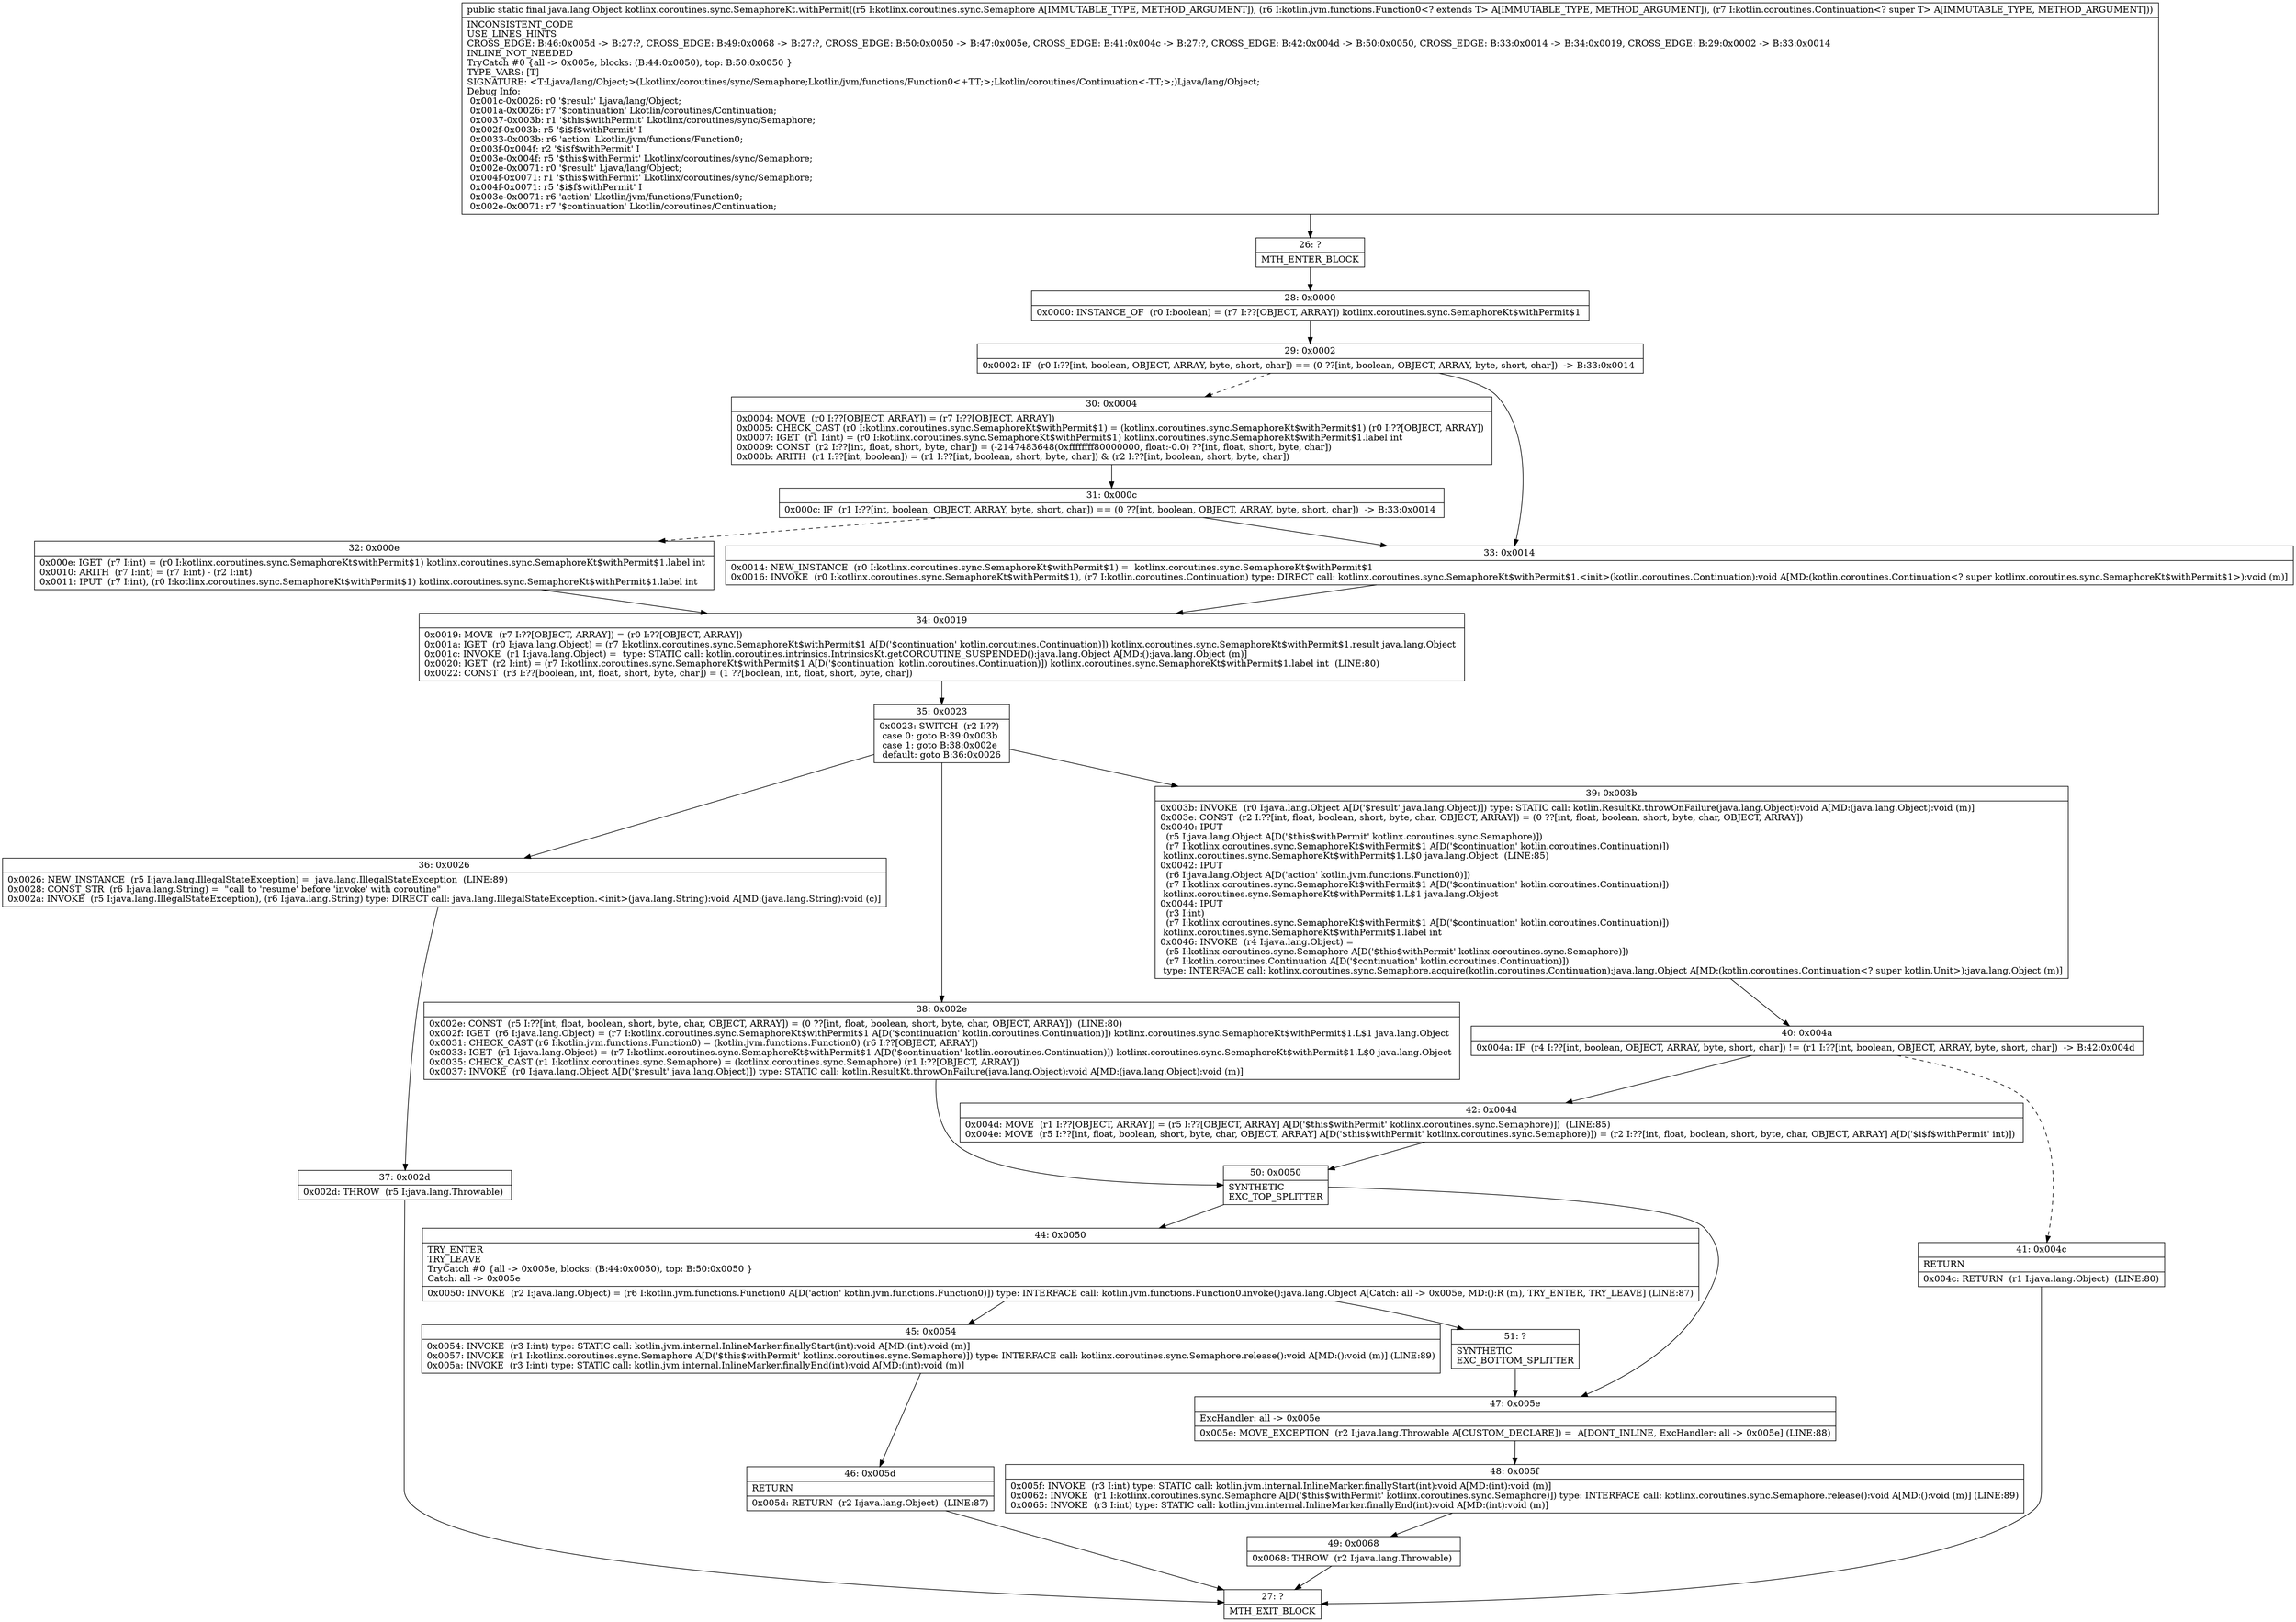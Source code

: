 digraph "CFG forkotlinx.coroutines.sync.SemaphoreKt.withPermit(Lkotlinx\/coroutines\/sync\/Semaphore;Lkotlin\/jvm\/functions\/Function0;Lkotlin\/coroutines\/Continuation;)Ljava\/lang\/Object;" {
Node_26 [shape=record,label="{26\:\ ?|MTH_ENTER_BLOCK\l}"];
Node_28 [shape=record,label="{28\:\ 0x0000|0x0000: INSTANCE_OF  (r0 I:boolean) = (r7 I:??[OBJECT, ARRAY]) kotlinx.coroutines.sync.SemaphoreKt$withPermit$1 \l}"];
Node_29 [shape=record,label="{29\:\ 0x0002|0x0002: IF  (r0 I:??[int, boolean, OBJECT, ARRAY, byte, short, char]) == (0 ??[int, boolean, OBJECT, ARRAY, byte, short, char])  \-\> B:33:0x0014 \l}"];
Node_30 [shape=record,label="{30\:\ 0x0004|0x0004: MOVE  (r0 I:??[OBJECT, ARRAY]) = (r7 I:??[OBJECT, ARRAY]) \l0x0005: CHECK_CAST (r0 I:kotlinx.coroutines.sync.SemaphoreKt$withPermit$1) = (kotlinx.coroutines.sync.SemaphoreKt$withPermit$1) (r0 I:??[OBJECT, ARRAY]) \l0x0007: IGET  (r1 I:int) = (r0 I:kotlinx.coroutines.sync.SemaphoreKt$withPermit$1) kotlinx.coroutines.sync.SemaphoreKt$withPermit$1.label int \l0x0009: CONST  (r2 I:??[int, float, short, byte, char]) = (\-2147483648(0xffffffff80000000, float:\-0.0) ??[int, float, short, byte, char]) \l0x000b: ARITH  (r1 I:??[int, boolean]) = (r1 I:??[int, boolean, short, byte, char]) & (r2 I:??[int, boolean, short, byte, char]) \l}"];
Node_31 [shape=record,label="{31\:\ 0x000c|0x000c: IF  (r1 I:??[int, boolean, OBJECT, ARRAY, byte, short, char]) == (0 ??[int, boolean, OBJECT, ARRAY, byte, short, char])  \-\> B:33:0x0014 \l}"];
Node_32 [shape=record,label="{32\:\ 0x000e|0x000e: IGET  (r7 I:int) = (r0 I:kotlinx.coroutines.sync.SemaphoreKt$withPermit$1) kotlinx.coroutines.sync.SemaphoreKt$withPermit$1.label int \l0x0010: ARITH  (r7 I:int) = (r7 I:int) \- (r2 I:int) \l0x0011: IPUT  (r7 I:int), (r0 I:kotlinx.coroutines.sync.SemaphoreKt$withPermit$1) kotlinx.coroutines.sync.SemaphoreKt$withPermit$1.label int \l}"];
Node_34 [shape=record,label="{34\:\ 0x0019|0x0019: MOVE  (r7 I:??[OBJECT, ARRAY]) = (r0 I:??[OBJECT, ARRAY]) \l0x001a: IGET  (r0 I:java.lang.Object) = (r7 I:kotlinx.coroutines.sync.SemaphoreKt$withPermit$1 A[D('$continuation' kotlin.coroutines.Continuation)]) kotlinx.coroutines.sync.SemaphoreKt$withPermit$1.result java.lang.Object \l0x001c: INVOKE  (r1 I:java.lang.Object) =  type: STATIC call: kotlin.coroutines.intrinsics.IntrinsicsKt.getCOROUTINE_SUSPENDED():java.lang.Object A[MD:():java.lang.Object (m)]\l0x0020: IGET  (r2 I:int) = (r7 I:kotlinx.coroutines.sync.SemaphoreKt$withPermit$1 A[D('$continuation' kotlin.coroutines.Continuation)]) kotlinx.coroutines.sync.SemaphoreKt$withPermit$1.label int  (LINE:80)\l0x0022: CONST  (r3 I:??[boolean, int, float, short, byte, char]) = (1 ??[boolean, int, float, short, byte, char]) \l}"];
Node_35 [shape=record,label="{35\:\ 0x0023|0x0023: SWITCH  (r2 I:??)\l case 0: goto B:39:0x003b\l case 1: goto B:38:0x002e\l default: goto B:36:0x0026 \l}"];
Node_36 [shape=record,label="{36\:\ 0x0026|0x0026: NEW_INSTANCE  (r5 I:java.lang.IllegalStateException) =  java.lang.IllegalStateException  (LINE:89)\l0x0028: CONST_STR  (r6 I:java.lang.String) =  \"call to 'resume' before 'invoke' with coroutine\" \l0x002a: INVOKE  (r5 I:java.lang.IllegalStateException), (r6 I:java.lang.String) type: DIRECT call: java.lang.IllegalStateException.\<init\>(java.lang.String):void A[MD:(java.lang.String):void (c)]\l}"];
Node_37 [shape=record,label="{37\:\ 0x002d|0x002d: THROW  (r5 I:java.lang.Throwable) \l}"];
Node_27 [shape=record,label="{27\:\ ?|MTH_EXIT_BLOCK\l}"];
Node_38 [shape=record,label="{38\:\ 0x002e|0x002e: CONST  (r5 I:??[int, float, boolean, short, byte, char, OBJECT, ARRAY]) = (0 ??[int, float, boolean, short, byte, char, OBJECT, ARRAY])  (LINE:80)\l0x002f: IGET  (r6 I:java.lang.Object) = (r7 I:kotlinx.coroutines.sync.SemaphoreKt$withPermit$1 A[D('$continuation' kotlin.coroutines.Continuation)]) kotlinx.coroutines.sync.SemaphoreKt$withPermit$1.L$1 java.lang.Object \l0x0031: CHECK_CAST (r6 I:kotlin.jvm.functions.Function0) = (kotlin.jvm.functions.Function0) (r6 I:??[OBJECT, ARRAY]) \l0x0033: IGET  (r1 I:java.lang.Object) = (r7 I:kotlinx.coroutines.sync.SemaphoreKt$withPermit$1 A[D('$continuation' kotlin.coroutines.Continuation)]) kotlinx.coroutines.sync.SemaphoreKt$withPermit$1.L$0 java.lang.Object \l0x0035: CHECK_CAST (r1 I:kotlinx.coroutines.sync.Semaphore) = (kotlinx.coroutines.sync.Semaphore) (r1 I:??[OBJECT, ARRAY]) \l0x0037: INVOKE  (r0 I:java.lang.Object A[D('$result' java.lang.Object)]) type: STATIC call: kotlin.ResultKt.throwOnFailure(java.lang.Object):void A[MD:(java.lang.Object):void (m)]\l}"];
Node_50 [shape=record,label="{50\:\ 0x0050|SYNTHETIC\lEXC_TOP_SPLITTER\l}"];
Node_44 [shape=record,label="{44\:\ 0x0050|TRY_ENTER\lTRY_LEAVE\lTryCatch #0 \{all \-\> 0x005e, blocks: (B:44:0x0050), top: B:50:0x0050 \}\lCatch: all \-\> 0x005e\l|0x0050: INVOKE  (r2 I:java.lang.Object) = (r6 I:kotlin.jvm.functions.Function0 A[D('action' kotlin.jvm.functions.Function0)]) type: INTERFACE call: kotlin.jvm.functions.Function0.invoke():java.lang.Object A[Catch: all \-\> 0x005e, MD:():R (m), TRY_ENTER, TRY_LEAVE] (LINE:87)\l}"];
Node_45 [shape=record,label="{45\:\ 0x0054|0x0054: INVOKE  (r3 I:int) type: STATIC call: kotlin.jvm.internal.InlineMarker.finallyStart(int):void A[MD:(int):void (m)]\l0x0057: INVOKE  (r1 I:kotlinx.coroutines.sync.Semaphore A[D('$this$withPermit' kotlinx.coroutines.sync.Semaphore)]) type: INTERFACE call: kotlinx.coroutines.sync.Semaphore.release():void A[MD:():void (m)] (LINE:89)\l0x005a: INVOKE  (r3 I:int) type: STATIC call: kotlin.jvm.internal.InlineMarker.finallyEnd(int):void A[MD:(int):void (m)]\l}"];
Node_46 [shape=record,label="{46\:\ 0x005d|RETURN\l|0x005d: RETURN  (r2 I:java.lang.Object)  (LINE:87)\l}"];
Node_51 [shape=record,label="{51\:\ ?|SYNTHETIC\lEXC_BOTTOM_SPLITTER\l}"];
Node_47 [shape=record,label="{47\:\ 0x005e|ExcHandler: all \-\> 0x005e\l|0x005e: MOVE_EXCEPTION  (r2 I:java.lang.Throwable A[CUSTOM_DECLARE]) =  A[DONT_INLINE, ExcHandler: all \-\> 0x005e] (LINE:88)\l}"];
Node_48 [shape=record,label="{48\:\ 0x005f|0x005f: INVOKE  (r3 I:int) type: STATIC call: kotlin.jvm.internal.InlineMarker.finallyStart(int):void A[MD:(int):void (m)]\l0x0062: INVOKE  (r1 I:kotlinx.coroutines.sync.Semaphore A[D('$this$withPermit' kotlinx.coroutines.sync.Semaphore)]) type: INTERFACE call: kotlinx.coroutines.sync.Semaphore.release():void A[MD:():void (m)] (LINE:89)\l0x0065: INVOKE  (r3 I:int) type: STATIC call: kotlin.jvm.internal.InlineMarker.finallyEnd(int):void A[MD:(int):void (m)]\l}"];
Node_49 [shape=record,label="{49\:\ 0x0068|0x0068: THROW  (r2 I:java.lang.Throwable) \l}"];
Node_39 [shape=record,label="{39\:\ 0x003b|0x003b: INVOKE  (r0 I:java.lang.Object A[D('$result' java.lang.Object)]) type: STATIC call: kotlin.ResultKt.throwOnFailure(java.lang.Object):void A[MD:(java.lang.Object):void (m)]\l0x003e: CONST  (r2 I:??[int, float, boolean, short, byte, char, OBJECT, ARRAY]) = (0 ??[int, float, boolean, short, byte, char, OBJECT, ARRAY]) \l0x0040: IPUT  \l  (r5 I:java.lang.Object A[D('$this$withPermit' kotlinx.coroutines.sync.Semaphore)])\l  (r7 I:kotlinx.coroutines.sync.SemaphoreKt$withPermit$1 A[D('$continuation' kotlin.coroutines.Continuation)])\l kotlinx.coroutines.sync.SemaphoreKt$withPermit$1.L$0 java.lang.Object  (LINE:85)\l0x0042: IPUT  \l  (r6 I:java.lang.Object A[D('action' kotlin.jvm.functions.Function0)])\l  (r7 I:kotlinx.coroutines.sync.SemaphoreKt$withPermit$1 A[D('$continuation' kotlin.coroutines.Continuation)])\l kotlinx.coroutines.sync.SemaphoreKt$withPermit$1.L$1 java.lang.Object \l0x0044: IPUT  \l  (r3 I:int)\l  (r7 I:kotlinx.coroutines.sync.SemaphoreKt$withPermit$1 A[D('$continuation' kotlin.coroutines.Continuation)])\l kotlinx.coroutines.sync.SemaphoreKt$withPermit$1.label int \l0x0046: INVOKE  (r4 I:java.lang.Object) = \l  (r5 I:kotlinx.coroutines.sync.Semaphore A[D('$this$withPermit' kotlinx.coroutines.sync.Semaphore)])\l  (r7 I:kotlin.coroutines.Continuation A[D('$continuation' kotlin.coroutines.Continuation)])\l type: INTERFACE call: kotlinx.coroutines.sync.Semaphore.acquire(kotlin.coroutines.Continuation):java.lang.Object A[MD:(kotlin.coroutines.Continuation\<? super kotlin.Unit\>):java.lang.Object (m)]\l}"];
Node_40 [shape=record,label="{40\:\ 0x004a|0x004a: IF  (r4 I:??[int, boolean, OBJECT, ARRAY, byte, short, char]) != (r1 I:??[int, boolean, OBJECT, ARRAY, byte, short, char])  \-\> B:42:0x004d \l}"];
Node_41 [shape=record,label="{41\:\ 0x004c|RETURN\l|0x004c: RETURN  (r1 I:java.lang.Object)  (LINE:80)\l}"];
Node_42 [shape=record,label="{42\:\ 0x004d|0x004d: MOVE  (r1 I:??[OBJECT, ARRAY]) = (r5 I:??[OBJECT, ARRAY] A[D('$this$withPermit' kotlinx.coroutines.sync.Semaphore)])  (LINE:85)\l0x004e: MOVE  (r5 I:??[int, float, boolean, short, byte, char, OBJECT, ARRAY] A[D('$this$withPermit' kotlinx.coroutines.sync.Semaphore)]) = (r2 I:??[int, float, boolean, short, byte, char, OBJECT, ARRAY] A[D('$i$f$withPermit' int)]) \l}"];
Node_33 [shape=record,label="{33\:\ 0x0014|0x0014: NEW_INSTANCE  (r0 I:kotlinx.coroutines.sync.SemaphoreKt$withPermit$1) =  kotlinx.coroutines.sync.SemaphoreKt$withPermit$1 \l0x0016: INVOKE  (r0 I:kotlinx.coroutines.sync.SemaphoreKt$withPermit$1), (r7 I:kotlin.coroutines.Continuation) type: DIRECT call: kotlinx.coroutines.sync.SemaphoreKt$withPermit$1.\<init\>(kotlin.coroutines.Continuation):void A[MD:(kotlin.coroutines.Continuation\<? super kotlinx.coroutines.sync.SemaphoreKt$withPermit$1\>):void (m)]\l}"];
MethodNode[shape=record,label="{public static final java.lang.Object kotlinx.coroutines.sync.SemaphoreKt.withPermit((r5 I:kotlinx.coroutines.sync.Semaphore A[IMMUTABLE_TYPE, METHOD_ARGUMENT]), (r6 I:kotlin.jvm.functions.Function0\<? extends T\> A[IMMUTABLE_TYPE, METHOD_ARGUMENT]), (r7 I:kotlin.coroutines.Continuation\<? super T\> A[IMMUTABLE_TYPE, METHOD_ARGUMENT]))  | INCONSISTENT_CODE\lUSE_LINES_HINTS\lCROSS_EDGE: B:46:0x005d \-\> B:27:?, CROSS_EDGE: B:49:0x0068 \-\> B:27:?, CROSS_EDGE: B:50:0x0050 \-\> B:47:0x005e, CROSS_EDGE: B:41:0x004c \-\> B:27:?, CROSS_EDGE: B:42:0x004d \-\> B:50:0x0050, CROSS_EDGE: B:33:0x0014 \-\> B:34:0x0019, CROSS_EDGE: B:29:0x0002 \-\> B:33:0x0014\lINLINE_NOT_NEEDED\lTryCatch #0 \{all \-\> 0x005e, blocks: (B:44:0x0050), top: B:50:0x0050 \}\lTYPE_VARS: [T]\lSIGNATURE: \<T:Ljava\/lang\/Object;\>(Lkotlinx\/coroutines\/sync\/Semaphore;Lkotlin\/jvm\/functions\/Function0\<+TT;\>;Lkotlin\/coroutines\/Continuation\<\-TT;\>;)Ljava\/lang\/Object;\lDebug Info:\l  0x001c\-0x0026: r0 '$result' Ljava\/lang\/Object;\l  0x001a\-0x0026: r7 '$continuation' Lkotlin\/coroutines\/Continuation;\l  0x0037\-0x003b: r1 '$this$withPermit' Lkotlinx\/coroutines\/sync\/Semaphore;\l  0x002f\-0x003b: r5 '$i$f$withPermit' I\l  0x0033\-0x003b: r6 'action' Lkotlin\/jvm\/functions\/Function0;\l  0x003f\-0x004f: r2 '$i$f$withPermit' I\l  0x003e\-0x004f: r5 '$this$withPermit' Lkotlinx\/coroutines\/sync\/Semaphore;\l  0x002e\-0x0071: r0 '$result' Ljava\/lang\/Object;\l  0x004f\-0x0071: r1 '$this$withPermit' Lkotlinx\/coroutines\/sync\/Semaphore;\l  0x004f\-0x0071: r5 '$i$f$withPermit' I\l  0x003e\-0x0071: r6 'action' Lkotlin\/jvm\/functions\/Function0;\l  0x002e\-0x0071: r7 '$continuation' Lkotlin\/coroutines\/Continuation;\l}"];
MethodNode -> Node_26;Node_26 -> Node_28;
Node_28 -> Node_29;
Node_29 -> Node_30[style=dashed];
Node_29 -> Node_33;
Node_30 -> Node_31;
Node_31 -> Node_32[style=dashed];
Node_31 -> Node_33;
Node_32 -> Node_34;
Node_34 -> Node_35;
Node_35 -> Node_36;
Node_35 -> Node_38;
Node_35 -> Node_39;
Node_36 -> Node_37;
Node_37 -> Node_27;
Node_38 -> Node_50;
Node_50 -> Node_44;
Node_50 -> Node_47;
Node_44 -> Node_45;
Node_44 -> Node_51;
Node_45 -> Node_46;
Node_46 -> Node_27;
Node_51 -> Node_47;
Node_47 -> Node_48;
Node_48 -> Node_49;
Node_49 -> Node_27;
Node_39 -> Node_40;
Node_40 -> Node_41[style=dashed];
Node_40 -> Node_42;
Node_41 -> Node_27;
Node_42 -> Node_50;
Node_33 -> Node_34;
}

